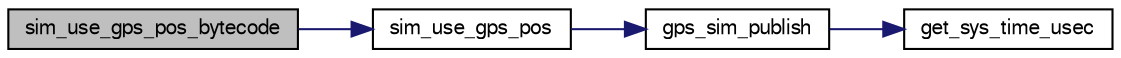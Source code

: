 digraph "sim_use_gps_pos_bytecode"
{
  edge [fontname="FreeSans",fontsize="10",labelfontname="FreeSans",labelfontsize="10"];
  node [fontname="FreeSans",fontsize="10",shape=record];
  rankdir="LR";
  Node1 [label="sim_use_gps_pos_bytecode",height=0.2,width=0.4,color="black", fillcolor="grey75", style="filled", fontcolor="black"];
  Node1 -> Node2 [color="midnightblue",fontsize="10",style="solid",fontname="FreeSans"];
  Node2 [label="sim_use_gps_pos",height=0.2,width=0.4,color="black", fillcolor="white", style="filled",URL="$sim__gps_8c.html#a07f63734731109c0ed43e4f4dbcb98f2",tooltip="From airborne/autopilot/. "];
  Node2 -> Node3 [color="midnightblue",fontsize="10",style="solid",fontname="FreeSans"];
  Node3 [label="gps_sim_publish",height=0.2,width=0.4,color="black", fillcolor="white", style="filled",URL="$gps__sim_8c.html#a9b24214fcb576b1bd7832dccaaa3f430"];
  Node3 -> Node4 [color="midnightblue",fontsize="10",style="solid",fontname="FreeSans"];
  Node4 [label="get_sys_time_usec",height=0.2,width=0.4,color="black", fillcolor="white", style="filled",URL="$chibios_2mcu__periph_2sys__time__arch_8c.html#a7ddfef1f78a56c6b4c4c536b5d670bfb",tooltip="Get the time in microseconds since startup. "];
}
